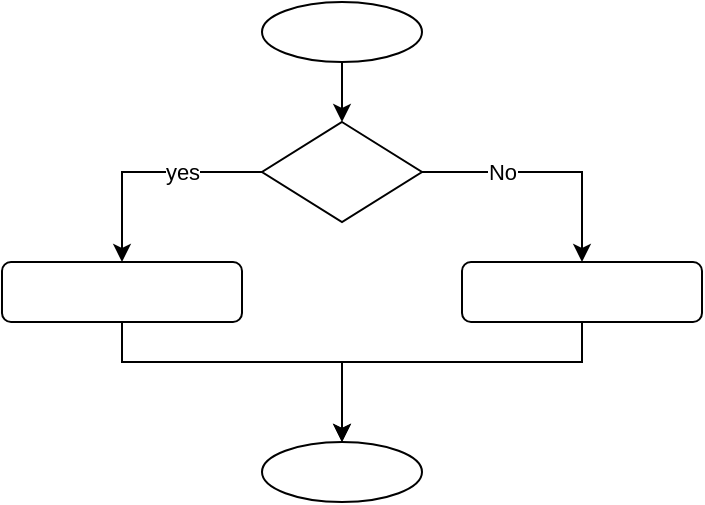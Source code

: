<mxfile version="13.4.5" type="device"><diagram id="b5X_JR3mxxULg9Olel8i" name="Page-1"><mxGraphModel dx="1024" dy="592" grid="1" gridSize="10" guides="1" tooltips="1" connect="1" arrows="1" fold="1" page="1" pageScale="1" pageWidth="827" pageHeight="1169" math="0" shadow="0"><root><mxCell id="0"/><mxCell id="1" parent="0"/><mxCell id="IaN7HbZIHel0ioc-sbaU-4" style="edgeStyle=orthogonalEdgeStyle;rounded=0;orthogonalLoop=1;jettySize=auto;html=1;exitX=0.5;exitY=1;exitDx=0;exitDy=0;entryX=0.5;entryY=0;entryDx=0;entryDy=0;" parent="1" source="IaN7HbZIHel0ioc-sbaU-1" target="IaN7HbZIHel0ioc-sbaU-3" edge="1"><mxGeometry relative="1" as="geometry"/></mxCell><mxCell id="IaN7HbZIHel0ioc-sbaU-1" value="" style="ellipse;whiteSpace=wrap;html=1;" parent="1" vertex="1"><mxGeometry x="380" y="70" width="80" height="30" as="geometry"/></mxCell><mxCell id="IaN7HbZIHel0ioc-sbaU-2" value="" style="ellipse;whiteSpace=wrap;html=1;" parent="1" vertex="1"><mxGeometry x="380" y="290" width="80" height="30" as="geometry"/></mxCell><mxCell id="IaN7HbZIHel0ioc-sbaU-7" value="" style="edgeStyle=orthogonalEdgeStyle;rounded=0;orthogonalLoop=1;jettySize=auto;html=1;" parent="1" source="IaN7HbZIHel0ioc-sbaU-3" target="IaN7HbZIHel0ioc-sbaU-5" edge="1"><mxGeometry relative="1" as="geometry"><Array as="points"><mxPoint x="540" y="155"/></Array></mxGeometry></mxCell><mxCell id="pDWLsG8iBxmfIUfWZ2TX-5" value="No" style="edgeLabel;html=1;align=center;verticalAlign=middle;resizable=0;points=[];" vertex="1" connectable="0" parent="IaN7HbZIHel0ioc-sbaU-7"><mxGeometry x="-0.11" y="1" relative="1" as="geometry"><mxPoint x="-16" y="1" as="offset"/></mxGeometry></mxCell><mxCell id="IaN7HbZIHel0ioc-sbaU-3" value="" style="rhombus;whiteSpace=wrap;html=1;" parent="1" vertex="1"><mxGeometry x="380" y="130" width="80" height="50" as="geometry"/></mxCell><mxCell id="IaN7HbZIHel0ioc-sbaU-6" value="" style="edgeStyle=orthogonalEdgeStyle;rounded=0;orthogonalLoop=1;jettySize=auto;html=1;" parent="1" source="IaN7HbZIHel0ioc-sbaU-5" target="IaN7HbZIHel0ioc-sbaU-2" edge="1"><mxGeometry relative="1" as="geometry"><Array as="points"><mxPoint x="540" y="250"/><mxPoint x="420" y="250"/></Array></mxGeometry></mxCell><mxCell id="IaN7HbZIHel0ioc-sbaU-5" value="" style="rounded=1;whiteSpace=wrap;html=1;" parent="1" vertex="1"><mxGeometry x="480" y="200" width="120" height="30" as="geometry"/></mxCell><mxCell id="pDWLsG8iBxmfIUfWZ2TX-3" style="edgeStyle=orthogonalEdgeStyle;rounded=0;orthogonalLoop=1;jettySize=auto;html=1;exitX=0.5;exitY=1;exitDx=0;exitDy=0;" edge="1" parent="1" source="pDWLsG8iBxmfIUfWZ2TX-1"><mxGeometry relative="1" as="geometry"><mxPoint x="420" y="290" as="targetPoint"/><Array as="points"><mxPoint x="310" y="250"/><mxPoint x="420" y="250"/></Array></mxGeometry></mxCell><mxCell id="pDWLsG8iBxmfIUfWZ2TX-1" value="" style="rounded=1;whiteSpace=wrap;html=1;" vertex="1" parent="1"><mxGeometry x="250" y="200" width="120" height="30" as="geometry"/></mxCell><mxCell id="pDWLsG8iBxmfIUfWZ2TX-2" style="edgeStyle=orthogonalEdgeStyle;rounded=0;orthogonalLoop=1;jettySize=auto;html=1;exitX=0;exitY=0.5;exitDx=0;exitDy=0;" edge="1" parent="1" source="IaN7HbZIHel0ioc-sbaU-3" target="pDWLsG8iBxmfIUfWZ2TX-1"><mxGeometry relative="1" as="geometry"><mxPoint x="420" y="270" as="targetPoint"/><Array as="points"/><mxPoint x="380" y="155" as="sourcePoint"/></mxGeometry></mxCell><mxCell id="pDWLsG8iBxmfIUfWZ2TX-4" value="yes" style="edgeLabel;html=1;align=center;verticalAlign=middle;resizable=0;points=[];" vertex="1" connectable="0" parent="pDWLsG8iBxmfIUfWZ2TX-2"><mxGeometry x="0.016" y="-2" relative="1" as="geometry"><mxPoint x="18" y="2" as="offset"/></mxGeometry></mxCell></root></mxGraphModel></diagram></mxfile>
